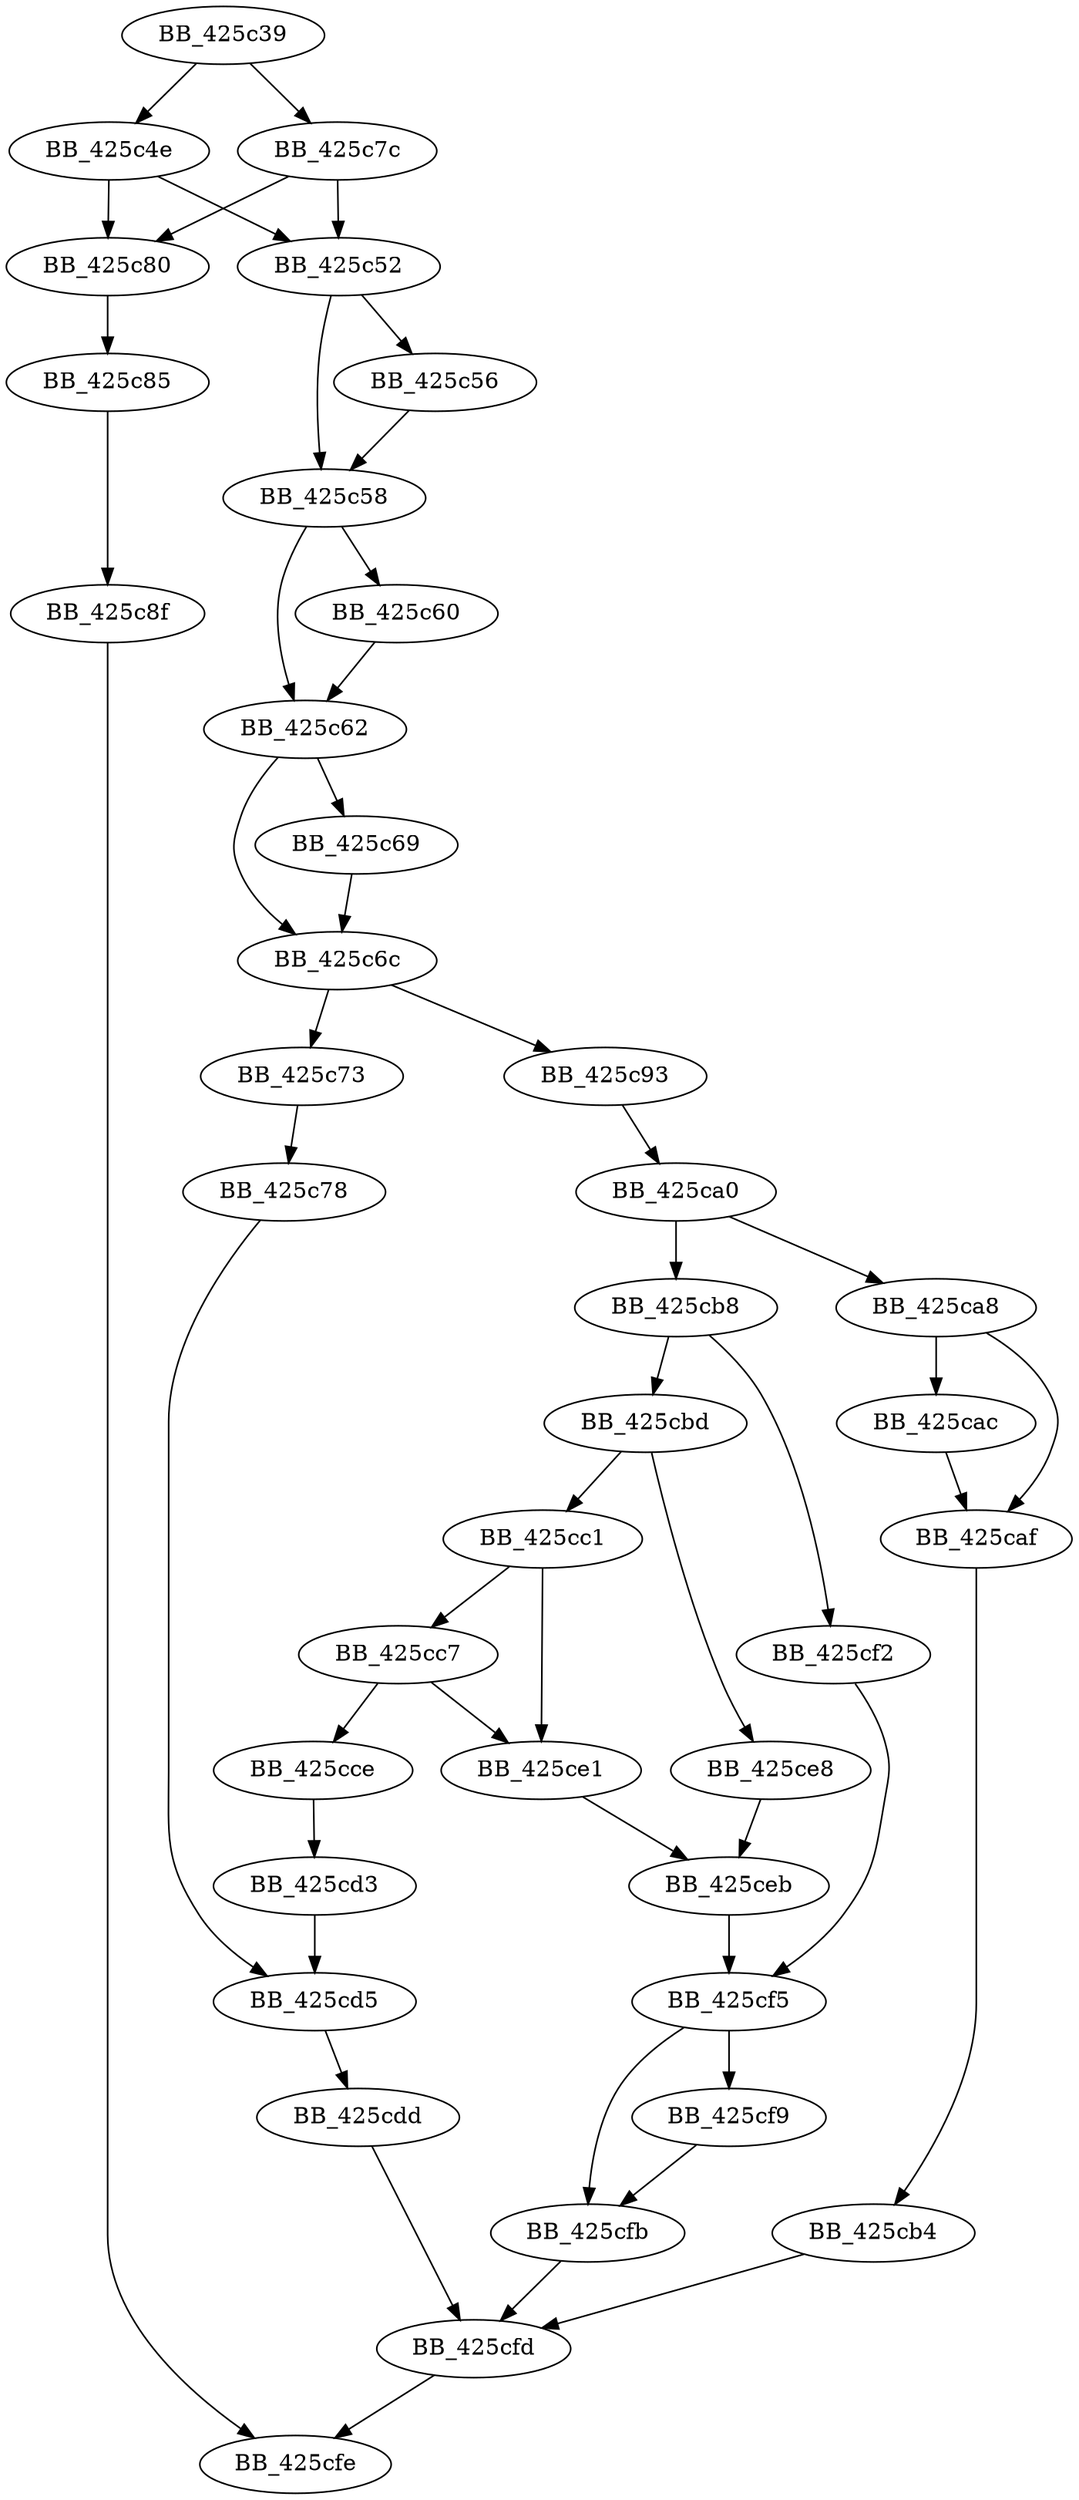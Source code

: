 DiGraph __wcstombs_s_l{
BB_425c39->BB_425c4e
BB_425c39->BB_425c7c
BB_425c4e->BB_425c52
BB_425c4e->BB_425c80
BB_425c52->BB_425c56
BB_425c52->BB_425c58
BB_425c56->BB_425c58
BB_425c58->BB_425c60
BB_425c58->BB_425c62
BB_425c60->BB_425c62
BB_425c62->BB_425c69
BB_425c62->BB_425c6c
BB_425c69->BB_425c6c
BB_425c6c->BB_425c73
BB_425c6c->BB_425c93
BB_425c73->BB_425c78
BB_425c78->BB_425cd5
BB_425c7c->BB_425c52
BB_425c7c->BB_425c80
BB_425c80->BB_425c85
BB_425c85->BB_425c8f
BB_425c8f->BB_425cfe
BB_425c93->BB_425ca0
BB_425ca0->BB_425ca8
BB_425ca0->BB_425cb8
BB_425ca8->BB_425cac
BB_425ca8->BB_425caf
BB_425cac->BB_425caf
BB_425caf->BB_425cb4
BB_425cb4->BB_425cfd
BB_425cb8->BB_425cbd
BB_425cb8->BB_425cf2
BB_425cbd->BB_425cc1
BB_425cbd->BB_425ce8
BB_425cc1->BB_425cc7
BB_425cc1->BB_425ce1
BB_425cc7->BB_425cce
BB_425cc7->BB_425ce1
BB_425cce->BB_425cd3
BB_425cd3->BB_425cd5
BB_425cd5->BB_425cdd
BB_425cdd->BB_425cfd
BB_425ce1->BB_425ceb
BB_425ce8->BB_425ceb
BB_425ceb->BB_425cf5
BB_425cf2->BB_425cf5
BB_425cf5->BB_425cf9
BB_425cf5->BB_425cfb
BB_425cf9->BB_425cfb
BB_425cfb->BB_425cfd
BB_425cfd->BB_425cfe
}
